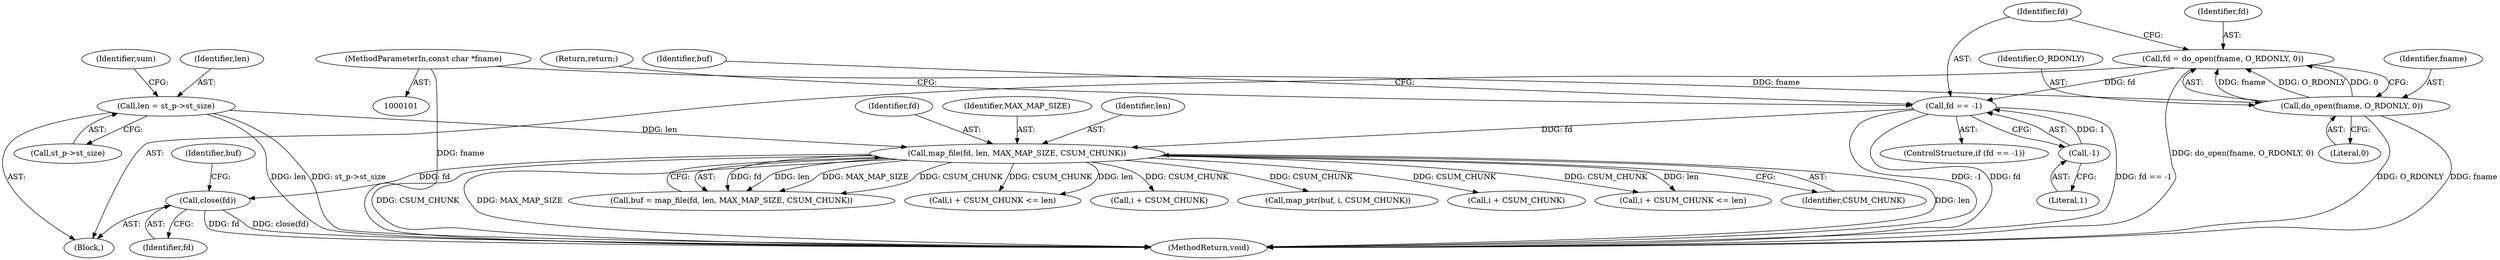 digraph "0_samba_7b8a4ecd6ff9cdf4e5d3850ebf822f1e989255b3_0@API" {
"1000256" [label="(Call,close(fd))"];
"1000135" [label="(Call,map_file(fd, len, MAX_MAP_SIZE, CSUM_CHUNK))"];
"1000128" [label="(Call,fd == -1)"];
"1000121" [label="(Call,fd = do_open(fname, O_RDONLY, 0))"];
"1000123" [label="(Call,do_open(fname, O_RDONLY, 0))"];
"1000102" [label="(MethodParameterIn,const char *fname)"];
"1000130" [label="(Call,-1)"];
"1000109" [label="(Call,len = st_p->st_size)"];
"1000137" [label="(Identifier,len)"];
"1000109" [label="(Call,len = st_p->st_size)"];
"1000124" [label="(Identifier,fname)"];
"1000102" [label="(MethodParameterIn,const char *fname)"];
"1000121" [label="(Call,fd = do_open(fname, O_RDONLY, 0))"];
"1000151" [label="(Call,i + CSUM_CHUNK <= len)"];
"1000211" [label="(Call,i + CSUM_CHUNK)"];
"1000126" [label="(Literal,0)"];
"1000129" [label="(Identifier,fd)"];
"1000165" [label="(Call,map_ptr(buf, i, CSUM_CHUNK))"];
"1000122" [label="(Identifier,fd)"];
"1000152" [label="(Call,i + CSUM_CHUNK)"];
"1000127" [label="(ControlStructure,if (fd == -1))"];
"1000118" [label="(Identifier,sum)"];
"1000210" [label="(Call,i + CSUM_CHUNK <= len)"];
"1000139" [label="(Identifier,CSUM_CHUNK)"];
"1000105" [label="(Block,)"];
"1000125" [label="(Identifier,O_RDONLY)"];
"1000257" [label="(Identifier,fd)"];
"1000136" [label="(Identifier,fd)"];
"1000260" [label="(MethodReturn,void)"];
"1000131" [label="(Literal,1)"];
"1000110" [label="(Identifier,len)"];
"1000132" [label="(Return,return;)"];
"1000128" [label="(Call,fd == -1)"];
"1000133" [label="(Call,buf = map_file(fd, len, MAX_MAP_SIZE, CSUM_CHUNK))"];
"1000123" [label="(Call,do_open(fname, O_RDONLY, 0))"];
"1000138" [label="(Identifier,MAX_MAP_SIZE)"];
"1000256" [label="(Call,close(fd))"];
"1000111" [label="(Call,st_p->st_size)"];
"1000259" [label="(Identifier,buf)"];
"1000134" [label="(Identifier,buf)"];
"1000135" [label="(Call,map_file(fd, len, MAX_MAP_SIZE, CSUM_CHUNK))"];
"1000130" [label="(Call,-1)"];
"1000256" -> "1000105"  [label="AST: "];
"1000256" -> "1000257"  [label="CFG: "];
"1000257" -> "1000256"  [label="AST: "];
"1000259" -> "1000256"  [label="CFG: "];
"1000256" -> "1000260"  [label="DDG: fd"];
"1000256" -> "1000260"  [label="DDG: close(fd)"];
"1000135" -> "1000256"  [label="DDG: fd"];
"1000135" -> "1000133"  [label="AST: "];
"1000135" -> "1000139"  [label="CFG: "];
"1000136" -> "1000135"  [label="AST: "];
"1000137" -> "1000135"  [label="AST: "];
"1000138" -> "1000135"  [label="AST: "];
"1000139" -> "1000135"  [label="AST: "];
"1000133" -> "1000135"  [label="CFG: "];
"1000135" -> "1000260"  [label="DDG: CSUM_CHUNK"];
"1000135" -> "1000260"  [label="DDG: MAX_MAP_SIZE"];
"1000135" -> "1000260"  [label="DDG: len"];
"1000135" -> "1000133"  [label="DDG: fd"];
"1000135" -> "1000133"  [label="DDG: len"];
"1000135" -> "1000133"  [label="DDG: MAX_MAP_SIZE"];
"1000135" -> "1000133"  [label="DDG: CSUM_CHUNK"];
"1000128" -> "1000135"  [label="DDG: fd"];
"1000109" -> "1000135"  [label="DDG: len"];
"1000135" -> "1000151"  [label="DDG: CSUM_CHUNK"];
"1000135" -> "1000151"  [label="DDG: len"];
"1000135" -> "1000152"  [label="DDG: CSUM_CHUNK"];
"1000135" -> "1000165"  [label="DDG: CSUM_CHUNK"];
"1000135" -> "1000210"  [label="DDG: CSUM_CHUNK"];
"1000135" -> "1000210"  [label="DDG: len"];
"1000135" -> "1000211"  [label="DDG: CSUM_CHUNK"];
"1000128" -> "1000127"  [label="AST: "];
"1000128" -> "1000130"  [label="CFG: "];
"1000129" -> "1000128"  [label="AST: "];
"1000130" -> "1000128"  [label="AST: "];
"1000132" -> "1000128"  [label="CFG: "];
"1000134" -> "1000128"  [label="CFG: "];
"1000128" -> "1000260"  [label="DDG: -1"];
"1000128" -> "1000260"  [label="DDG: fd"];
"1000128" -> "1000260"  [label="DDG: fd == -1"];
"1000121" -> "1000128"  [label="DDG: fd"];
"1000130" -> "1000128"  [label="DDG: 1"];
"1000121" -> "1000105"  [label="AST: "];
"1000121" -> "1000123"  [label="CFG: "];
"1000122" -> "1000121"  [label="AST: "];
"1000123" -> "1000121"  [label="AST: "];
"1000129" -> "1000121"  [label="CFG: "];
"1000121" -> "1000260"  [label="DDG: do_open(fname, O_RDONLY, 0)"];
"1000123" -> "1000121"  [label="DDG: fname"];
"1000123" -> "1000121"  [label="DDG: O_RDONLY"];
"1000123" -> "1000121"  [label="DDG: 0"];
"1000123" -> "1000126"  [label="CFG: "];
"1000124" -> "1000123"  [label="AST: "];
"1000125" -> "1000123"  [label="AST: "];
"1000126" -> "1000123"  [label="AST: "];
"1000123" -> "1000260"  [label="DDG: O_RDONLY"];
"1000123" -> "1000260"  [label="DDG: fname"];
"1000102" -> "1000123"  [label="DDG: fname"];
"1000102" -> "1000101"  [label="AST: "];
"1000102" -> "1000260"  [label="DDG: fname"];
"1000130" -> "1000131"  [label="CFG: "];
"1000131" -> "1000130"  [label="AST: "];
"1000109" -> "1000105"  [label="AST: "];
"1000109" -> "1000111"  [label="CFG: "];
"1000110" -> "1000109"  [label="AST: "];
"1000111" -> "1000109"  [label="AST: "];
"1000118" -> "1000109"  [label="CFG: "];
"1000109" -> "1000260"  [label="DDG: len"];
"1000109" -> "1000260"  [label="DDG: st_p->st_size"];
}
